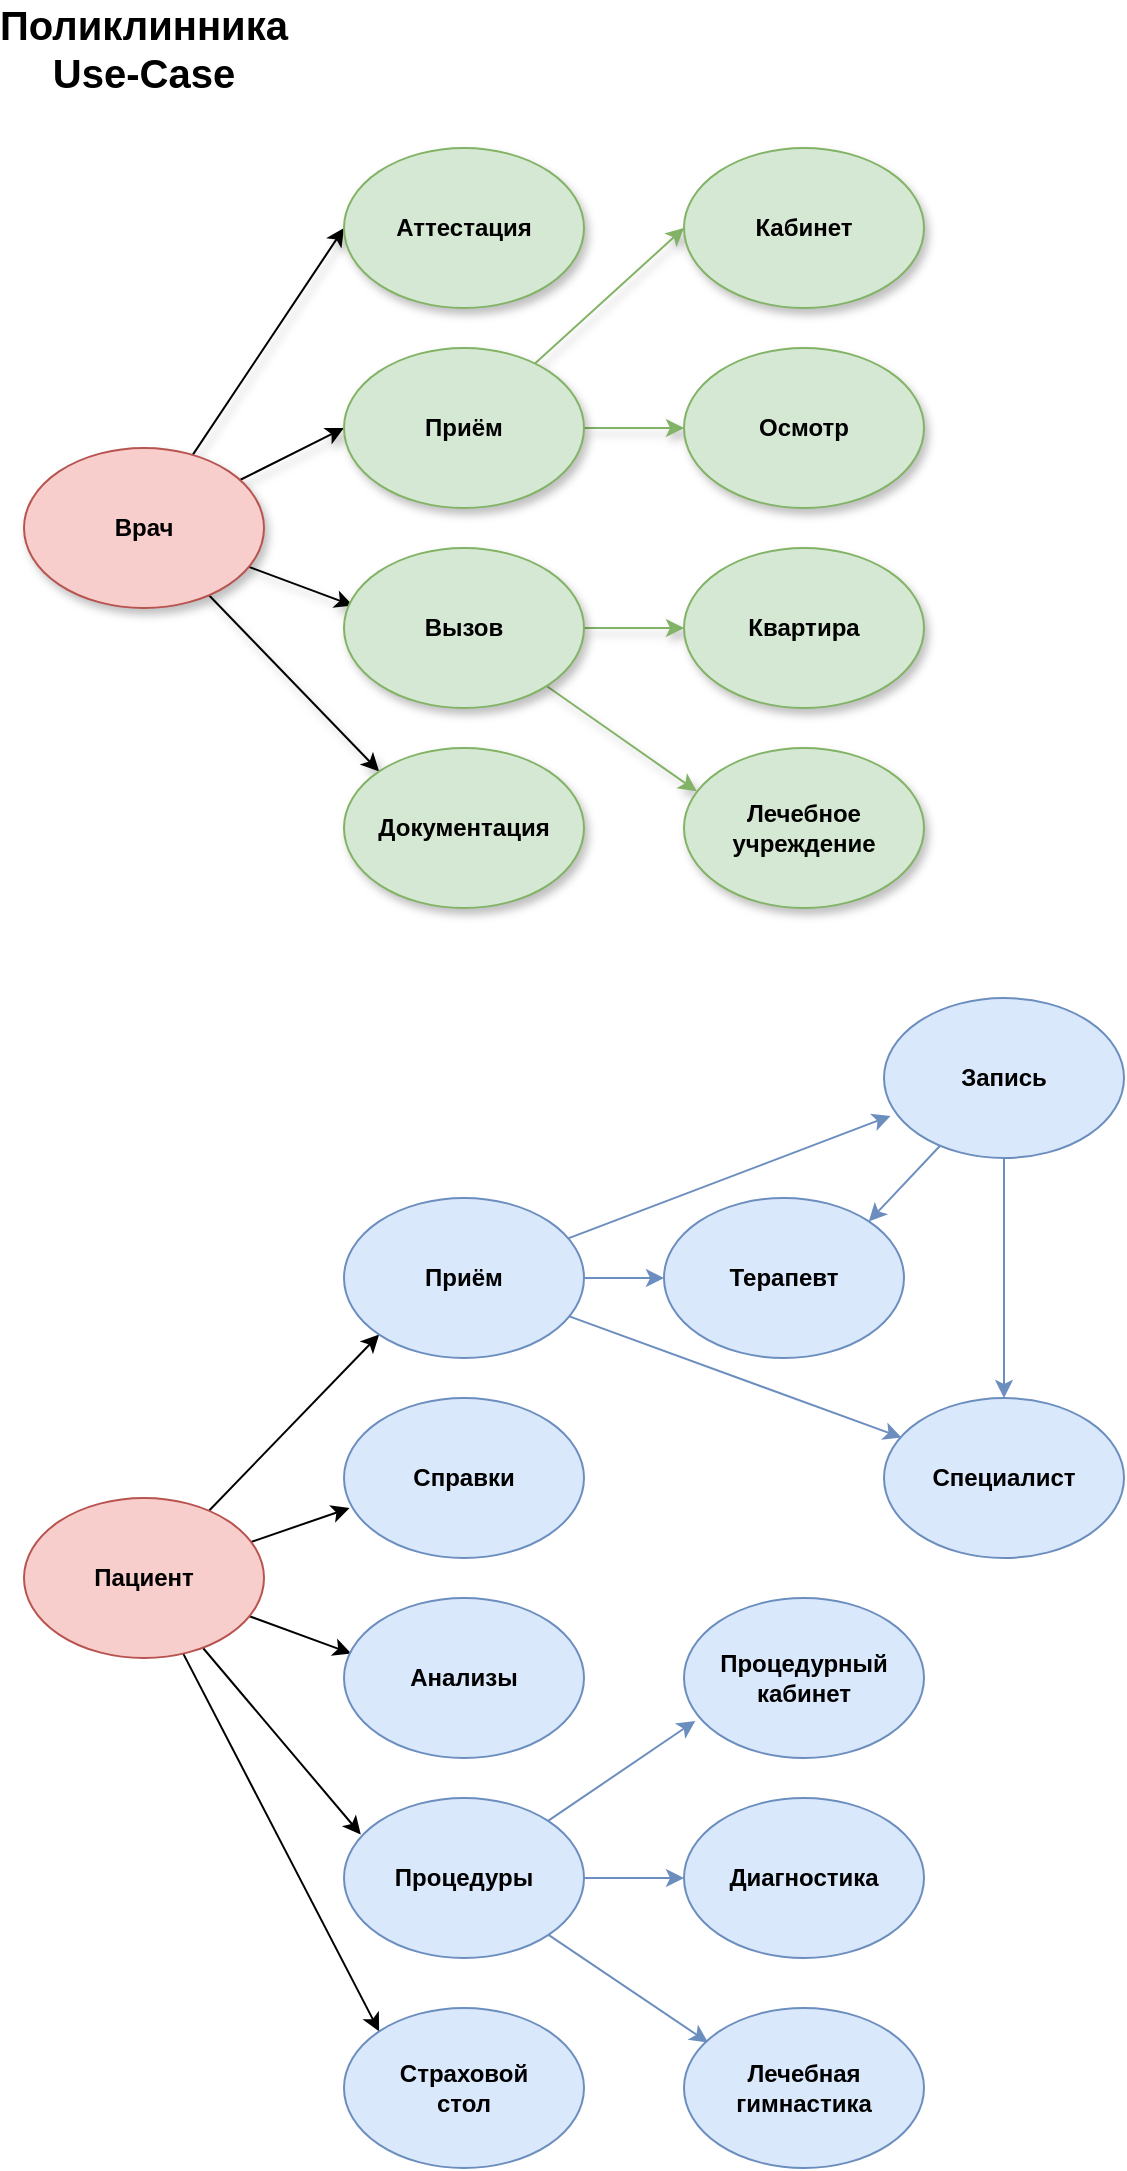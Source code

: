<mxfile version="20.5.3" type="embed"><diagram id="23iRSUPoRavnBvh4doch" name="Page-1"><mxGraphModel dx="1182" dy="855" grid="1" gridSize="10" guides="1" tooltips="1" connect="1" arrows="1" fold="1" page="1" pageScale="1" pageWidth="827" pageHeight="1169" math="0" shadow="0"><root><mxCell id="0"/><mxCell id="1" parent="0"/><mxCell id="22" style="rounded=0;orthogonalLoop=1;jettySize=auto;html=1;entryX=0;entryY=0.5;entryDx=0;entryDy=0;shadow=1;sketch=0;labelBackgroundColor=none;strokeWidth=1;" parent="1" source="2" target="4" edge="1"><mxGeometry relative="1" as="geometry"/></mxCell><mxCell id="25" style="edgeStyle=none;rounded=0;orthogonalLoop=1;jettySize=auto;html=1;entryX=0;entryY=0.5;entryDx=0;entryDy=0;shadow=1;sketch=0;labelBackgroundColor=none;strokeWidth=1;" parent="1" source="2" target="9" edge="1"><mxGeometry relative="1" as="geometry"/></mxCell><mxCell id="28" style="edgeStyle=none;rounded=0;orthogonalLoop=1;jettySize=auto;html=1;entryX=0.037;entryY=0.36;entryDx=0;entryDy=0;entryPerimeter=0;shadow=1;sketch=0;labelBackgroundColor=none;strokeWidth=1;" parent="1" source="2" target="12" edge="1"><mxGeometry relative="1" as="geometry"/></mxCell><mxCell id="29" style="edgeStyle=none;rounded=0;orthogonalLoop=1;jettySize=auto;html=1;entryX=0;entryY=0;entryDx=0;entryDy=0;jumpStyle=none;shadow=1;sketch=0;labelBackgroundColor=none;strokeWidth=1;" parent="1" source="2" target="15" edge="1"><mxGeometry relative="1" as="geometry"/></mxCell><mxCell id="2" value="" style="ellipse;whiteSpace=wrap;html=1;shadow=1;sketch=0;fillColor=#f8cecc;strokeColor=#b85450;labelBackgroundColor=none;strokeWidth=1;" parent="1" vertex="1"><mxGeometry x="100" y="270" width="120" height="80" as="geometry"/></mxCell><mxCell id="3" value="&lt;b&gt;Врач&lt;/b&gt;" style="text;html=1;align=center;verticalAlign=middle;whiteSpace=wrap;rounded=0;shadow=1;sketch=0;fillColor=none;strokeColor=none;labelBackgroundColor=none;strokeWidth=0;" parent="1" vertex="1"><mxGeometry x="130" y="295" width="60" height="30" as="geometry"/></mxCell><mxCell id="39" style="edgeStyle=none;rounded=0;orthogonalLoop=1;jettySize=auto;html=1;entryX=0;entryY=0.5;entryDx=0;entryDy=0;shadow=1;sketch=0;fillColor=#d5e8d4;strokeColor=#82b366;labelBackgroundColor=none;strokeWidth=1;" parent="1" source="9" target="31" edge="1"><mxGeometry relative="1" as="geometry"/></mxCell><mxCell id="40" style="edgeStyle=none;rounded=0;orthogonalLoop=1;jettySize=auto;html=1;entryX=0;entryY=0.5;entryDx=0;entryDy=0;shadow=1;sketch=0;fillColor=#d5e8d4;strokeColor=#82b366;labelBackgroundColor=none;strokeWidth=1;" parent="1" source="9" target="34" edge="1"><mxGeometry relative="1" as="geometry"/></mxCell><mxCell id="54" style="edgeStyle=none;rounded=0;jumpStyle=none;orthogonalLoop=1;jettySize=auto;html=1;entryX=0;entryY=0.5;entryDx=0;entryDy=0;shadow=1;sketch=0;fillColor=#d5e8d4;strokeColor=#82b366;labelBackgroundColor=none;strokeWidth=1;" parent="1" source="12" target="43" edge="1"><mxGeometry relative="1" as="geometry"/></mxCell><mxCell id="57" style="edgeStyle=none;rounded=0;jumpStyle=none;orthogonalLoop=1;jettySize=auto;html=1;entryX=0.053;entryY=0.27;entryDx=0;entryDy=0;entryPerimeter=0;shadow=1;sketch=0;fillColor=#d5e8d4;strokeColor=#82b366;labelBackgroundColor=none;strokeWidth=1;" parent="1" source="12" target="52" edge="1"><mxGeometry relative="1" as="geometry"/></mxCell><mxCell id="103" style="rounded=0;orthogonalLoop=1;jettySize=auto;html=1;entryX=0.027;entryY=0.737;entryDx=0;entryDy=0;entryPerimeter=0;shadow=0;sketch=0;fillColor=#dae8fc;strokeColor=#6c8ebf;" edge="1" parent="1" source="72" target="84"><mxGeometry relative="1" as="geometry"><mxPoint x="430" y="610" as="targetPoint"/></mxGeometry></mxCell><mxCell id="104" style="edgeStyle=none;rounded=0;orthogonalLoop=1;jettySize=auto;html=1;entryX=0;entryY=0.5;entryDx=0;entryDy=0;shadow=0;sketch=0;fillColor=#dae8fc;strokeColor=#6c8ebf;" edge="1" parent="1" source="72" target="78"><mxGeometry relative="1" as="geometry"/></mxCell><mxCell id="105" style="edgeStyle=none;rounded=0;orthogonalLoop=1;jettySize=auto;html=1;entryX=0.073;entryY=0.247;entryDx=0;entryDy=0;entryPerimeter=0;shadow=0;sketch=0;fillColor=#dae8fc;strokeColor=#6c8ebf;" edge="1" parent="1" source="72" target="81"><mxGeometry relative="1" as="geometry"/></mxCell><mxCell id="106" style="edgeStyle=none;rounded=0;orthogonalLoop=1;jettySize=auto;html=1;entryX=1;entryY=0;entryDx=0;entryDy=0;shadow=0;sketch=0;fillColor=#dae8fc;strokeColor=#6c8ebf;" edge="1" parent="1" source="84" target="78"><mxGeometry relative="1" as="geometry"/></mxCell><mxCell id="107" style="edgeStyle=none;rounded=0;orthogonalLoop=1;jettySize=auto;html=1;entryX=0.5;entryY=0;entryDx=0;entryDy=0;shadow=0;sketch=0;fillColor=#dae8fc;strokeColor=#6c8ebf;" edge="1" parent="1" source="84" target="81"><mxGeometry relative="1" as="geometry"/></mxCell><mxCell id="108" style="edgeStyle=none;rounded=0;orthogonalLoop=1;jettySize=auto;html=1;entryX=0;entryY=1;entryDx=0;entryDy=0;shadow=0;sketch=0;" edge="1" parent="1" source="59" target="72"><mxGeometry relative="1" as="geometry"/></mxCell><mxCell id="109" style="edgeStyle=none;rounded=0;orthogonalLoop=1;jettySize=auto;html=1;entryX=0.023;entryY=0.688;entryDx=0;entryDy=0;entryPerimeter=0;shadow=0;sketch=0;" edge="1" parent="1" source="59" target="64"><mxGeometry relative="1" as="geometry"/></mxCell><mxCell id="110" style="edgeStyle=none;rounded=0;orthogonalLoop=1;jettySize=auto;html=1;entryX=0.03;entryY=0.347;entryDx=0;entryDy=0;entryPerimeter=0;shadow=0;sketch=0;" edge="1" parent="1" source="59" target="69"><mxGeometry relative="1" as="geometry"/></mxCell><mxCell id="111" style="edgeStyle=none;rounded=0;orthogonalLoop=1;jettySize=auto;html=1;entryX=0.07;entryY=0.228;entryDx=0;entryDy=0;entryPerimeter=0;shadow=0;sketch=0;" edge="1" parent="1" source="59" target="75"><mxGeometry relative="1" as="geometry"/></mxCell><mxCell id="114" style="edgeStyle=none;rounded=0;orthogonalLoop=1;jettySize=auto;html=1;entryX=0;entryY=0;entryDx=0;entryDy=0;shadow=0;sketch=0;" edge="1" parent="1" source="59" target="96"><mxGeometry relative="1" as="geometry"/></mxCell><mxCell id="115" style="edgeStyle=none;rounded=0;orthogonalLoop=1;jettySize=auto;html=1;entryX=0.047;entryY=0.768;entryDx=0;entryDy=0;entryPerimeter=0;shadow=0;sketch=0;fillColor=#dae8fc;strokeColor=#6c8ebf;" edge="1" parent="1" source="75" target="87"><mxGeometry relative="1" as="geometry"/></mxCell><mxCell id="116" style="edgeStyle=none;rounded=0;orthogonalLoop=1;jettySize=auto;html=1;entryX=0;entryY=0.5;entryDx=0;entryDy=0;shadow=0;sketch=0;fillColor=#dae8fc;strokeColor=#6c8ebf;" edge="1" parent="1" source="75" target="90"><mxGeometry relative="1" as="geometry"/></mxCell><mxCell id="117" style="edgeStyle=none;rounded=0;orthogonalLoop=1;jettySize=auto;html=1;entryX=0.1;entryY=0.215;entryDx=0;entryDy=0;entryPerimeter=0;shadow=0;sketch=0;fillColor=#dae8fc;strokeColor=#6c8ebf;" edge="1" parent="1" source="75" target="93"><mxGeometry relative="1" as="geometry"/></mxCell><mxCell id="119" value="&lt;font style=&quot;font-size: 20px;&quot;&gt;&lt;b&gt;Поликлинника&lt;br&gt;Use-Case&lt;/b&gt;&lt;/font&gt;" style="text;html=1;strokeColor=none;fillColor=none;align=center;verticalAlign=middle;whiteSpace=wrap;rounded=0;shadow=1;sketch=0;" vertex="1" parent="1"><mxGeometry x="115" y="50" width="90" height="40" as="geometry"/></mxCell><mxCell id="4" value="" style="ellipse;whiteSpace=wrap;html=1;fontStyle=1;shadow=1;sketch=0;container=0;fillColor=#d5e8d4;strokeColor=#82b366;labelBackgroundColor=none;strokeWidth=1;" parent="1" vertex="1"><mxGeometry x="260" y="120" width="120" height="80" as="geometry"/></mxCell><mxCell id="6" value="&lt;span&gt;Аттестация&lt;/span&gt;" style="text;html=1;align=center;verticalAlign=middle;whiteSpace=wrap;rounded=0;fontStyle=1;shadow=1;sketch=0;container=0;fillColor=none;strokeColor=none;labelBackgroundColor=none;strokeWidth=0;" parent="1" vertex="1"><mxGeometry x="290" y="145" width="60" height="30" as="geometry"/></mxCell><mxCell id="9" value="" style="ellipse;whiteSpace=wrap;html=1;fontStyle=1;shadow=1;sketch=0;container=0;fillColor=#d5e8d4;strokeColor=#82b366;labelBackgroundColor=none;strokeWidth=1;" parent="1" vertex="1"><mxGeometry x="260" y="220" width="120" height="80" as="geometry"/></mxCell><mxCell id="10" value="Приём" style="text;html=1;align=center;verticalAlign=middle;whiteSpace=wrap;rounded=0;fontStyle=1;shadow=1;sketch=0;container=0;fillColor=none;strokeColor=none;labelBackgroundColor=none;strokeWidth=0;" parent="1" vertex="1"><mxGeometry x="290" y="245" width="60" height="30" as="geometry"/></mxCell><mxCell id="12" value="" style="ellipse;whiteSpace=wrap;html=1;fontStyle=1;shadow=1;sketch=0;container=0;fillColor=#d5e8d4;strokeColor=#82b366;labelBackgroundColor=none;strokeWidth=1;" parent="1" vertex="1"><mxGeometry x="260" y="320" width="120" height="80" as="geometry"/></mxCell><mxCell id="13" value="Вызов" style="text;html=1;align=center;verticalAlign=middle;whiteSpace=wrap;rounded=0;fontStyle=1;shadow=1;sketch=0;container=0;fillColor=none;strokeColor=none;labelBackgroundColor=none;strokeWidth=0;" parent="1" vertex="1"><mxGeometry x="290" y="345" width="60" height="30" as="geometry"/></mxCell><mxCell id="15" value="" style="ellipse;whiteSpace=wrap;html=1;fontStyle=1;shadow=1;sketch=0;container=0;fillColor=#d5e8d4;strokeColor=#82b366;labelBackgroundColor=none;strokeWidth=1;" parent="1" vertex="1"><mxGeometry x="260" y="420" width="120" height="80" as="geometry"/></mxCell><mxCell id="16" value="Документация" style="text;html=1;align=center;verticalAlign=middle;whiteSpace=wrap;rounded=0;fontStyle=1;shadow=1;sketch=0;container=0;fillColor=none;strokeColor=none;labelBackgroundColor=none;strokeWidth=0;" parent="1" vertex="1"><mxGeometry x="290" y="445" width="60" height="30" as="geometry"/></mxCell><mxCell id="41" style="edgeStyle=none;rounded=0;orthogonalLoop=1;jettySize=auto;html=1;exitX=0;exitY=0;exitDx=0;exitDy=0;shadow=1;sketch=0;fillColor=#d5e8d4;strokeColor=#82b366;labelBackgroundColor=none;strokeWidth=1;" parent="1" source="15" target="15" edge="1"><mxGeometry relative="1" as="geometry"/></mxCell><mxCell id="31" value="" style="ellipse;whiteSpace=wrap;html=1;shadow=1;sketch=0;container=0;fillColor=#d5e8d4;strokeColor=#82b366;labelBackgroundColor=none;strokeWidth=1;" parent="1" vertex="1"><mxGeometry x="430" y="120" width="120" height="80" as="geometry"/></mxCell><mxCell id="32" value="Кабинет" style="text;html=1;align=center;verticalAlign=middle;whiteSpace=wrap;rounded=0;fontStyle=1;shadow=1;sketch=0;container=0;fillColor=none;strokeColor=none;labelBackgroundColor=none;strokeWidth=0;" parent="1" vertex="1"><mxGeometry x="460" y="145" width="60" height="30" as="geometry"/></mxCell><mxCell id="34" value="" style="ellipse;whiteSpace=wrap;html=1;shadow=1;sketch=0;container=0;fillColor=#d5e8d4;strokeColor=#82b366;labelBackgroundColor=none;strokeWidth=1;" parent="1" vertex="1"><mxGeometry x="430" y="220" width="120" height="80" as="geometry"/></mxCell><mxCell id="35" value="Осмотр" style="text;html=1;align=center;verticalAlign=middle;whiteSpace=wrap;rounded=0;fontStyle=1;shadow=1;sketch=0;container=0;fillColor=none;strokeColor=none;labelBackgroundColor=none;strokeWidth=0;" parent="1" vertex="1"><mxGeometry x="460" y="245" width="60" height="30" as="geometry"/></mxCell><mxCell id="43" value="" style="ellipse;whiteSpace=wrap;html=1;shadow=1;sketch=0;container=0;fillColor=#d5e8d4;strokeColor=#82b366;labelBackgroundColor=none;strokeWidth=1;" parent="1" vertex="1"><mxGeometry x="430" y="320" width="120" height="80" as="geometry"/></mxCell><mxCell id="44" value="Квартира" style="text;html=1;align=center;verticalAlign=middle;whiteSpace=wrap;rounded=0;fontStyle=1;shadow=1;sketch=0;container=0;fillColor=none;strokeColor=none;labelBackgroundColor=none;strokeWidth=0;" parent="1" vertex="1"><mxGeometry x="460" y="345" width="60" height="30" as="geometry"/></mxCell><mxCell id="52" value="" style="ellipse;whiteSpace=wrap;html=1;shadow=1;sketch=0;container=0;fillColor=#d5e8d4;strokeColor=#82b366;labelBackgroundColor=none;strokeWidth=1;" parent="1" vertex="1"><mxGeometry x="430" y="420" width="120" height="80" as="geometry"/></mxCell><mxCell id="53" value="Лечебное учреждение" style="text;html=1;align=center;verticalAlign=middle;whiteSpace=wrap;rounded=0;fontStyle=1;shadow=1;sketch=0;container=0;fillColor=none;strokeColor=none;labelBackgroundColor=none;strokeWidth=0;" parent="1" vertex="1"><mxGeometry x="460" y="445" width="60" height="30" as="geometry"/></mxCell><mxCell id="59" value="" style="ellipse;whiteSpace=wrap;html=1;fontStyle=1;shadow=0;sketch=0;container=0;fillColor=#f8cecc;strokeColor=#b85450;" parent="1" vertex="1"><mxGeometry x="100" y="795" width="120" height="80" as="geometry"/></mxCell><mxCell id="60" value="Пациент" style="text;html=1;align=center;verticalAlign=middle;whiteSpace=wrap;rounded=0;fontStyle=1;shadow=0;sketch=0;container=0;fillColor=none;strokeColor=none;strokeWidth=0;" parent="1" vertex="1"><mxGeometry x="130" y="820" width="60" height="30" as="geometry"/></mxCell><mxCell id="64" value="" style="ellipse;whiteSpace=wrap;html=1;fontStyle=1;shadow=0;sketch=0;container=0;fillColor=#dae8fc;strokeColor=#6c8ebf;" parent="1" vertex="1"><mxGeometry x="260" y="745" width="120" height="80" as="geometry"/></mxCell><mxCell id="65" value="Справки" style="text;html=1;align=center;verticalAlign=middle;whiteSpace=wrap;rounded=0;fontStyle=1;shadow=0;sketch=0;container=0;fillColor=none;strokeColor=none;strokeWidth=0;" parent="1" vertex="1"><mxGeometry x="290" y="770" width="60" height="30" as="geometry"/></mxCell><mxCell id="69" value="" style="ellipse;whiteSpace=wrap;html=1;fontStyle=1;shadow=0;sketch=0;container=0;fillColor=#dae8fc;strokeColor=#6c8ebf;" parent="1" vertex="1"><mxGeometry x="260" y="845" width="120" height="80" as="geometry"/></mxCell><mxCell id="70" value="Анализы" style="text;html=1;align=center;verticalAlign=middle;whiteSpace=wrap;rounded=0;fontStyle=1;shadow=0;sketch=0;container=0;fillColor=none;strokeColor=none;strokeWidth=0;" parent="1" vertex="1"><mxGeometry x="290" y="870" width="60" height="30" as="geometry"/></mxCell><mxCell id="72" value="" style="ellipse;whiteSpace=wrap;html=1;fontStyle=1;shadow=0;sketch=0;container=0;fillColor=#dae8fc;strokeColor=#6c8ebf;" parent="1" vertex="1"><mxGeometry x="260" y="645" width="120" height="80" as="geometry"/></mxCell><mxCell id="73" value="Приём" style="text;html=1;align=center;verticalAlign=middle;whiteSpace=wrap;rounded=0;fontStyle=1;shadow=0;sketch=0;container=0;fillColor=none;strokeColor=none;strokeWidth=0;" parent="1" vertex="1"><mxGeometry x="290" y="670" width="60" height="30" as="geometry"/></mxCell><mxCell id="75" value="" style="ellipse;whiteSpace=wrap;html=1;fontStyle=1;shadow=0;sketch=0;container=0;fillColor=#dae8fc;strokeColor=#6c8ebf;" parent="1" vertex="1"><mxGeometry x="260" y="945" width="120" height="80" as="geometry"/></mxCell><mxCell id="76" value="Процедуры" style="text;html=1;align=center;verticalAlign=middle;whiteSpace=wrap;rounded=0;fontStyle=1;shadow=0;sketch=0;container=0;fillColor=none;strokeColor=none;strokeWidth=0;" parent="1" vertex="1"><mxGeometry x="290" y="970" width="60" height="30" as="geometry"/></mxCell><mxCell id="78" value="" style="ellipse;whiteSpace=wrap;html=1;fontStyle=1;shadow=0;sketch=0;container=0;fillColor=#dae8fc;strokeColor=#6c8ebf;" parent="1" vertex="1"><mxGeometry x="420" y="645" width="120" height="80" as="geometry"/></mxCell><mxCell id="79" value="Терапевт" style="text;html=1;align=center;verticalAlign=middle;whiteSpace=wrap;rounded=0;fontStyle=1;shadow=0;sketch=0;container=0;fillColor=none;strokeColor=none;strokeWidth=0;" parent="1" vertex="1"><mxGeometry x="450" y="670" width="60" height="30" as="geometry"/></mxCell><mxCell id="81" value="" style="ellipse;whiteSpace=wrap;html=1;fontStyle=1;shadow=0;sketch=0;container=0;fillColor=#dae8fc;strokeColor=#6c8ebf;" parent="1" vertex="1"><mxGeometry x="530" y="745" width="120" height="80" as="geometry"/></mxCell><mxCell id="82" value="Специалист" style="text;html=1;align=center;verticalAlign=middle;whiteSpace=wrap;rounded=0;fontStyle=1;shadow=0;sketch=0;container=0;fillColor=none;strokeColor=none;strokeWidth=0;" parent="1" vertex="1"><mxGeometry x="560" y="770" width="60" height="30" as="geometry"/></mxCell><mxCell id="84" value="" style="ellipse;whiteSpace=wrap;html=1;fontStyle=1;shadow=0;sketch=0;container=0;fillColor=#dae8fc;strokeColor=#6c8ebf;" parent="1" vertex="1"><mxGeometry x="530" y="545" width="120" height="80" as="geometry"/></mxCell><mxCell id="85" value="Запись" style="text;html=1;align=center;verticalAlign=middle;whiteSpace=wrap;rounded=0;fontStyle=1;shadow=0;sketch=0;container=0;fillColor=none;strokeColor=none;strokeWidth=0;" parent="1" vertex="1"><mxGeometry x="560" y="570" width="60" height="30" as="geometry"/></mxCell><mxCell id="87" value="" style="ellipse;whiteSpace=wrap;html=1;fontStyle=1;shadow=0;sketch=0;container=0;fillColor=#dae8fc;strokeColor=#6c8ebf;" parent="1" vertex="1"><mxGeometry x="430" y="845" width="120" height="80" as="geometry"/></mxCell><mxCell id="88" value="Процедурный кабинет" style="text;html=1;align=center;verticalAlign=middle;whiteSpace=wrap;rounded=0;fontStyle=1;shadow=0;sketch=0;container=0;fillColor=none;strokeColor=none;strokeWidth=0;" parent="1" vertex="1"><mxGeometry x="460" y="870" width="60" height="30" as="geometry"/></mxCell><mxCell id="90" value="" style="ellipse;whiteSpace=wrap;html=1;fontStyle=1;shadow=0;sketch=0;container=0;fillColor=#dae8fc;strokeColor=#6c8ebf;" parent="1" vertex="1"><mxGeometry x="430" y="945" width="120" height="80" as="geometry"/></mxCell><mxCell id="91" value="Диагностика" style="text;html=1;align=center;verticalAlign=middle;whiteSpace=wrap;rounded=0;fontStyle=1;shadow=0;sketch=0;container=0;fillColor=none;strokeColor=none;strokeWidth=0;" parent="1" vertex="1"><mxGeometry x="460" y="970" width="60" height="30" as="geometry"/></mxCell><mxCell id="93" value="" style="ellipse;whiteSpace=wrap;html=1;fontStyle=1;shadow=0;sketch=0;container=0;fillColor=#dae8fc;strokeColor=#6c8ebf;" parent="1" vertex="1"><mxGeometry x="430" y="1050" width="120" height="80" as="geometry"/></mxCell><mxCell id="94" value="Лечебная гимнастика" style="text;html=1;align=center;verticalAlign=middle;whiteSpace=wrap;rounded=0;fontStyle=1;shadow=0;sketch=0;container=0;fillColor=none;strokeColor=none;strokeWidth=0;" parent="1" vertex="1"><mxGeometry x="460" y="1075" width="60" height="30" as="geometry"/></mxCell><mxCell id="96" value="" style="ellipse;whiteSpace=wrap;html=1;fontStyle=1;shadow=0;sketch=0;container=0;fillColor=#dae8fc;strokeColor=#6c8ebf;" parent="1" vertex="1"><mxGeometry x="260" y="1050" width="120" height="80" as="geometry"/></mxCell><mxCell id="97" value="Страховой стол" style="text;html=1;align=center;verticalAlign=middle;whiteSpace=wrap;rounded=0;fontStyle=1;shadow=0;sketch=0;container=0;fillColor=none;strokeColor=none;strokeWidth=0;" parent="1" vertex="1"><mxGeometry x="290" y="1075" width="60" height="30" as="geometry"/></mxCell></root></mxGraphModel></diagram></mxfile>